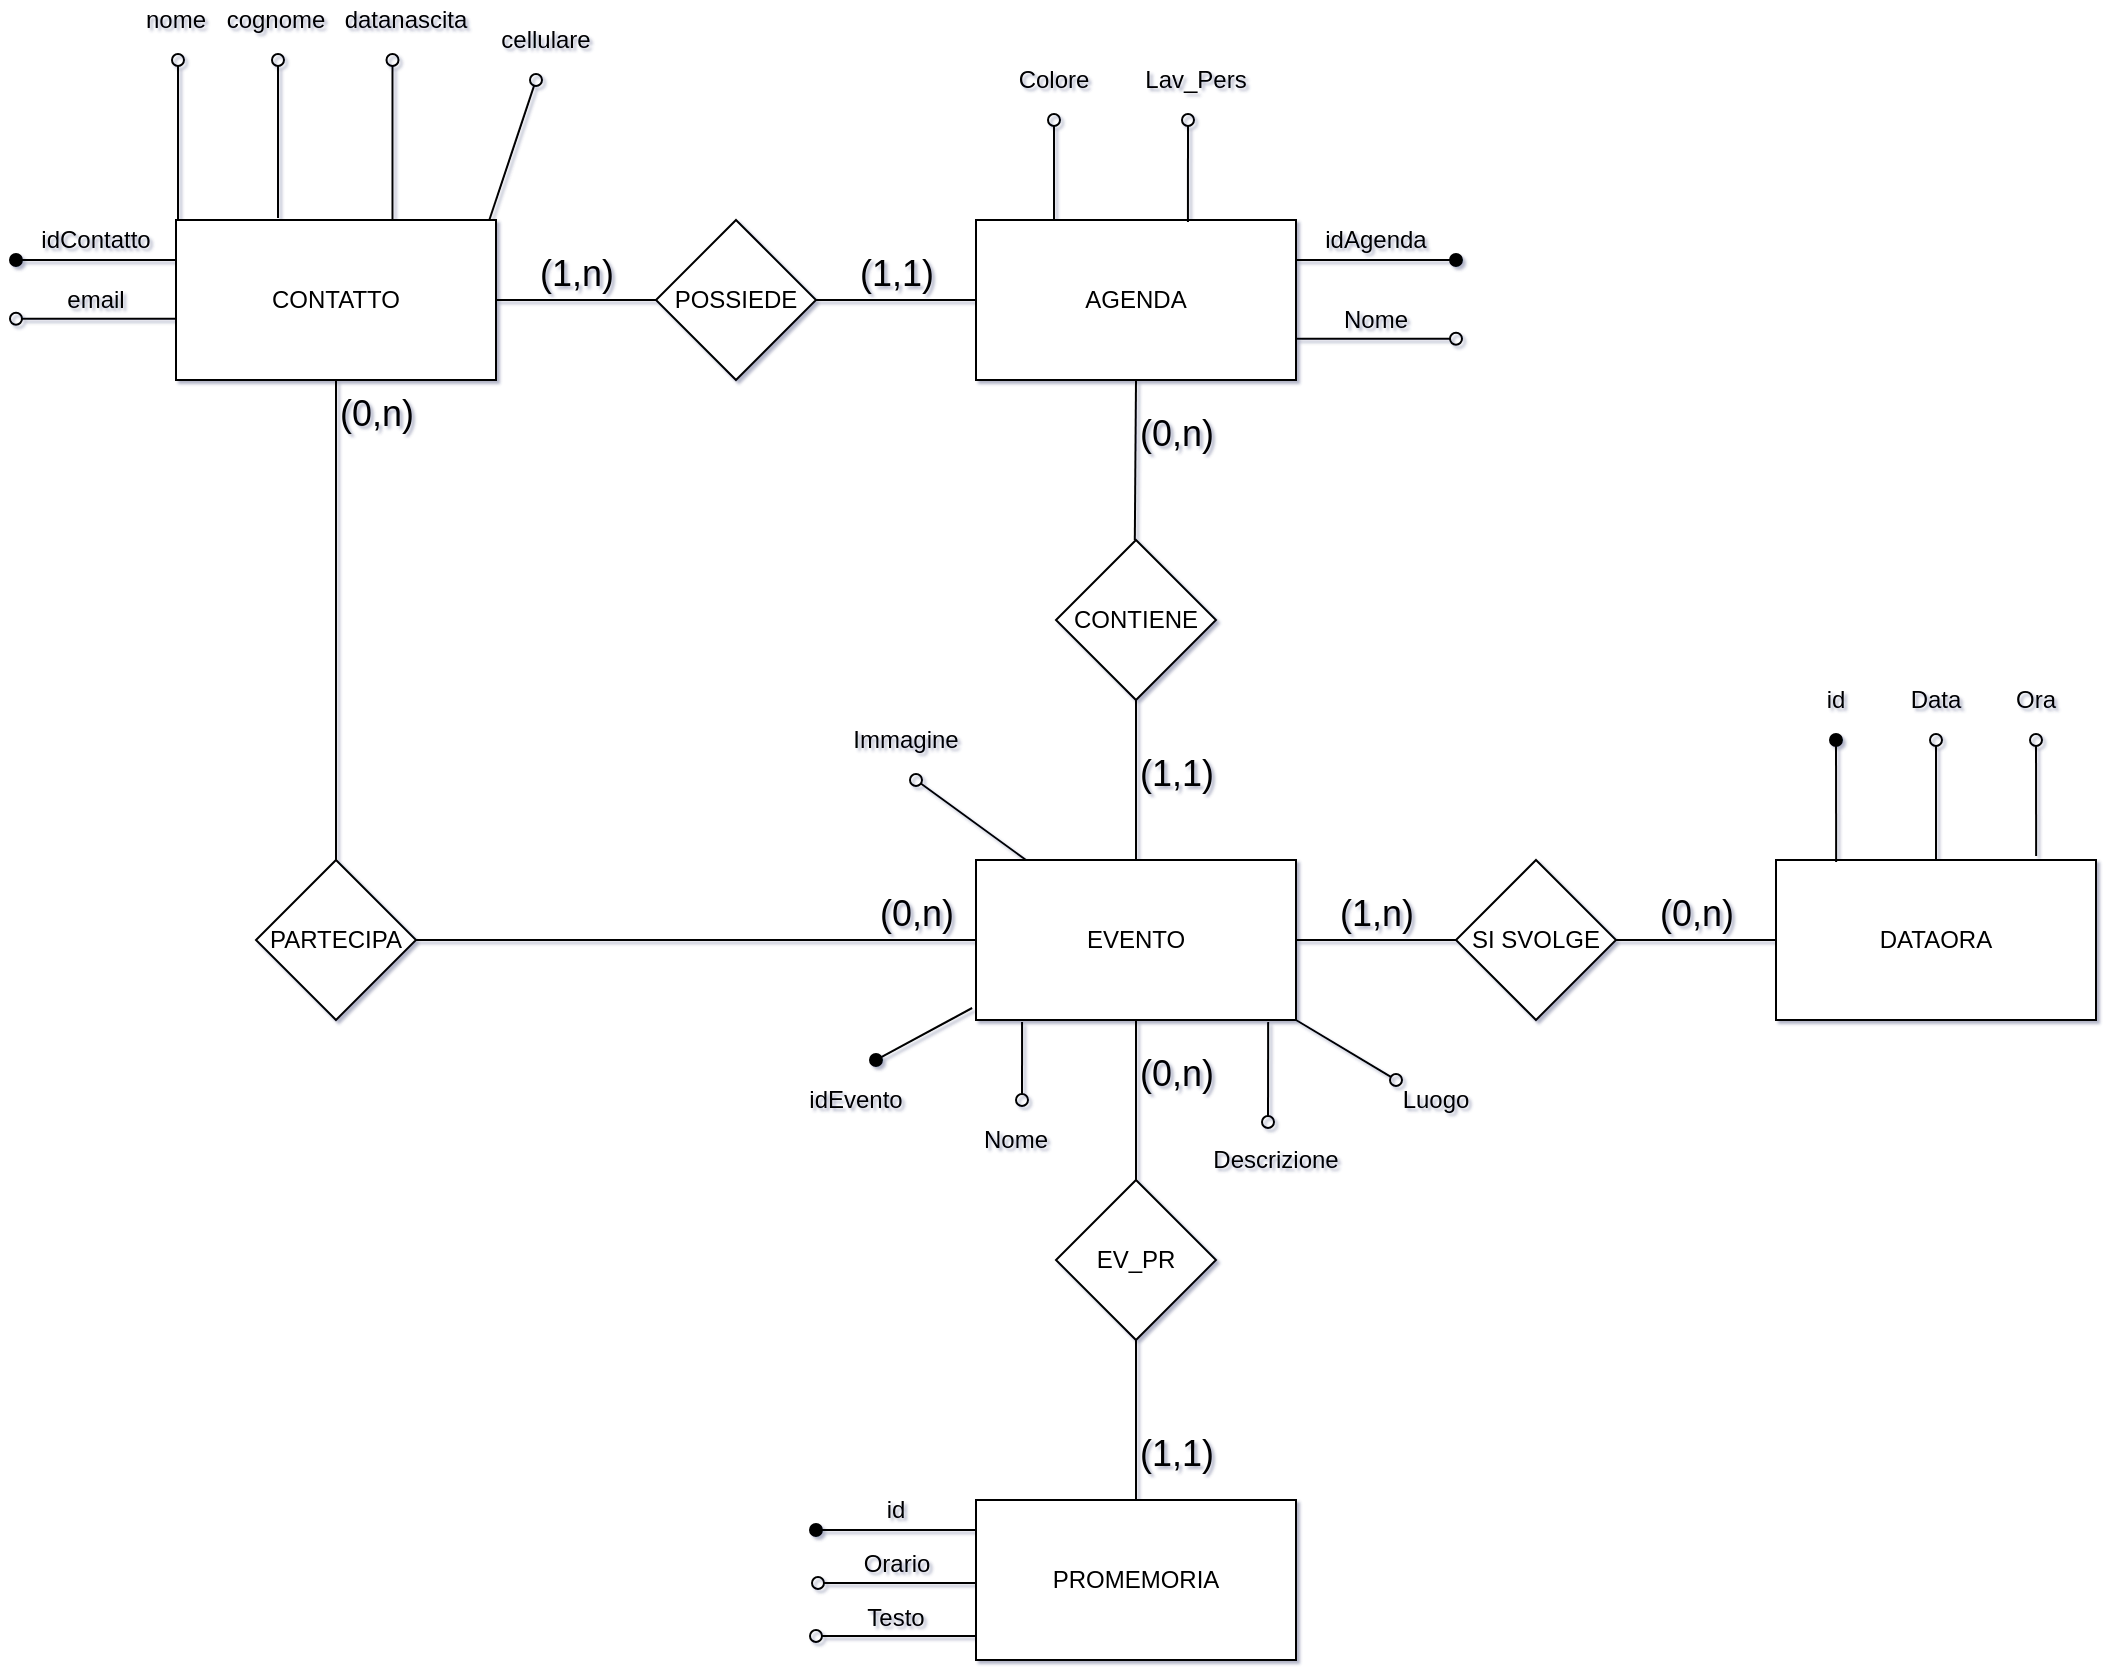 <mxfile version="12.7.0" type="github">
  <diagram id="C5RBs43oDa-KdzZeNtuy" name="Page-1">
    <mxGraphModel dx="1822" dy="1162" grid="1" gridSize="10" guides="1" tooltips="1" connect="1" arrows="1" fold="1" page="0" pageScale="1" pageWidth="827" pageHeight="1169" math="0" shadow="1">
      <root>
        <mxCell id="WIyWlLk6GJQsqaUBKTNV-0"/>
        <mxCell id="WIyWlLk6GJQsqaUBKTNV-1" parent="WIyWlLk6GJQsqaUBKTNV-0"/>
        <mxCell id="bKGnMYYPC8mK-o7KpvIN-3" value="EVENTO" style="rounded=0;whiteSpace=wrap;html=1;" parent="WIyWlLk6GJQsqaUBKTNV-1" vertex="1">
          <mxGeometry x="320" y="320" width="160" height="80" as="geometry"/>
        </mxCell>
        <mxCell id="bKGnMYYPC8mK-o7KpvIN-6" value="CONTIENE" style="rhombus;whiteSpace=wrap;html=1;" parent="WIyWlLk6GJQsqaUBKTNV-1" vertex="1">
          <mxGeometry x="360" y="160" width="80" height="80" as="geometry"/>
        </mxCell>
        <mxCell id="bKGnMYYPC8mK-o7KpvIN-10" value="AGENDA" style="rounded=0;whiteSpace=wrap;html=1;" parent="WIyWlLk6GJQsqaUBKTNV-1" vertex="1">
          <mxGeometry x="320" width="160" height="80" as="geometry"/>
        </mxCell>
        <mxCell id="bKGnMYYPC8mK-o7KpvIN-18" value="CONTATTO" style="rounded=0;whiteSpace=wrap;html=1;" parent="WIyWlLk6GJQsqaUBKTNV-1" vertex="1">
          <mxGeometry x="-80" width="160" height="80" as="geometry"/>
        </mxCell>
        <mxCell id="bKGnMYYPC8mK-o7KpvIN-19" value="POSSIEDE" style="rhombus;whiteSpace=wrap;html=1;" parent="WIyWlLk6GJQsqaUBKTNV-1" vertex="1">
          <mxGeometry x="160" width="80" height="80" as="geometry"/>
        </mxCell>
        <mxCell id="hTO2LjGZtLay9_9ix85o-18" value="" style="endArrow=none;html=1;rounded=0;exitX=1;exitY=0.5;exitDx=0;exitDy=0;entryX=0;entryY=0.5;entryDx=0;entryDy=0;" parent="WIyWlLk6GJQsqaUBKTNV-1" source="bKGnMYYPC8mK-o7KpvIN-18" target="bKGnMYYPC8mK-o7KpvIN-19" edge="1">
          <mxGeometry relative="1" as="geometry">
            <mxPoint x="90" y="40" as="sourcePoint"/>
            <mxPoint x="170" y="40" as="targetPoint"/>
          </mxGeometry>
        </mxCell>
        <mxCell id="hTO2LjGZtLay9_9ix85o-19" value="(1,n)" style="resizable=0;html=1;align=center;verticalAlign=bottom;fontSize=18;" parent="hTO2LjGZtLay9_9ix85o-18" connectable="0" vertex="1">
          <mxGeometry x="-1" relative="1" as="geometry">
            <mxPoint x="40" as="offset"/>
          </mxGeometry>
        </mxCell>
        <mxCell id="hTO2LjGZtLay9_9ix85o-22" value="" style="endArrow=none;html=1;rounded=0;exitX=1;exitY=0.5;exitDx=0;exitDy=0;entryX=0;entryY=0.5;entryDx=0;entryDy=0;" parent="WIyWlLk6GJQsqaUBKTNV-1" edge="1">
          <mxGeometry relative="1" as="geometry">
            <mxPoint x="240" y="40" as="sourcePoint"/>
            <mxPoint x="320" y="40" as="targetPoint"/>
          </mxGeometry>
        </mxCell>
        <mxCell id="hTO2LjGZtLay9_9ix85o-23" value="(1,1)" style="resizable=0;html=1;align=center;verticalAlign=bottom;fontSize=18;" parent="hTO2LjGZtLay9_9ix85o-22" connectable="0" vertex="1">
          <mxGeometry x="-1" relative="1" as="geometry">
            <mxPoint x="40" as="offset"/>
          </mxGeometry>
        </mxCell>
        <mxCell id="hTO2LjGZtLay9_9ix85o-24" value="" style="endArrow=none;html=1;rounded=0;exitX=0.5;exitY=1;exitDx=0;exitDy=0;" parent="WIyWlLk6GJQsqaUBKTNV-1" source="bKGnMYYPC8mK-o7KpvIN-10" edge="1">
          <mxGeometry relative="1" as="geometry">
            <mxPoint x="399.41" y="90" as="sourcePoint"/>
            <mxPoint x="399.41" y="160" as="targetPoint"/>
          </mxGeometry>
        </mxCell>
        <mxCell id="hTO2LjGZtLay9_9ix85o-25" value="(0,n)" style="resizable=0;html=1;align=center;verticalAlign=bottom;fontSize=18;" parent="hTO2LjGZtLay9_9ix85o-24" connectable="0" vertex="1">
          <mxGeometry x="-1" relative="1" as="geometry">
            <mxPoint x="20" y="40" as="offset"/>
          </mxGeometry>
        </mxCell>
        <mxCell id="hTO2LjGZtLay9_9ix85o-27" value="" style="endArrow=none;html=1;rounded=0;exitX=0.5;exitY=1;exitDx=0;exitDy=0;entryX=0.5;entryY=0;entryDx=0;entryDy=0;" parent="WIyWlLk6GJQsqaUBKTNV-1" source="bKGnMYYPC8mK-o7KpvIN-6" target="bKGnMYYPC8mK-o7KpvIN-3" edge="1">
          <mxGeometry relative="1" as="geometry">
            <mxPoint x="390" y="250" as="sourcePoint"/>
            <mxPoint x="390" y="320" as="targetPoint"/>
          </mxGeometry>
        </mxCell>
        <mxCell id="hTO2LjGZtLay9_9ix85o-28" value="(1,1)" style="resizable=0;html=1;align=center;verticalAlign=bottom;fontSize=18;" parent="hTO2LjGZtLay9_9ix85o-27" connectable="0" vertex="1">
          <mxGeometry x="-1" relative="1" as="geometry">
            <mxPoint x="20" y="50" as="offset"/>
          </mxGeometry>
        </mxCell>
        <mxCell id="hTO2LjGZtLay9_9ix85o-46" value="" style="endArrow=none;html=1;rounded=0;entryX=0;entryY=0.5;entryDx=0;entryDy=0;exitX=1;exitY=0.5;exitDx=0;exitDy=0;" parent="WIyWlLk6GJQsqaUBKTNV-1" source="hTO2LjGZtLay9_9ix85o-48" target="bKGnMYYPC8mK-o7KpvIN-3" edge="1">
          <mxGeometry relative="1" as="geometry">
            <mxPoint y="520" as="sourcePoint"/>
            <mxPoint x="120" y="520" as="targetPoint"/>
            <Array as="points">
              <mxPoint x="40" y="360"/>
              <mxPoint x="220" y="360"/>
            </Array>
          </mxGeometry>
        </mxCell>
        <mxCell id="hTO2LjGZtLay9_9ix85o-47" value="(0,n)" style="resizable=0;html=1;align=center;verticalAlign=bottom;fontSize=18;" parent="hTO2LjGZtLay9_9ix85o-46" connectable="0" vertex="1">
          <mxGeometry x="-1" relative="1" as="geometry">
            <mxPoint x="250" as="offset"/>
          </mxGeometry>
        </mxCell>
        <mxCell id="hTO2LjGZtLay9_9ix85o-48" value="PARTECIPA" style="rhombus;whiteSpace=wrap;html=1;" parent="WIyWlLk6GJQsqaUBKTNV-1" vertex="1">
          <mxGeometry x="-40" y="320" width="80" height="80" as="geometry"/>
        </mxCell>
        <mxCell id="hTO2LjGZtLay9_9ix85o-49" value="" style="endArrow=none;html=1;rounded=0;entryX=0.5;entryY=0;entryDx=0;entryDy=0;exitX=0.5;exitY=1;exitDx=0;exitDy=0;" parent="WIyWlLk6GJQsqaUBKTNV-1" source="bKGnMYYPC8mK-o7KpvIN-18" target="hTO2LjGZtLay9_9ix85o-48" edge="1">
          <mxGeometry relative="1" as="geometry">
            <mxPoint y="80" as="sourcePoint"/>
            <mxPoint x="160" y="520" as="targetPoint"/>
            <Array as="points"/>
          </mxGeometry>
        </mxCell>
        <mxCell id="hTO2LjGZtLay9_9ix85o-50" value="(0,n)" style="resizable=0;html=1;align=center;verticalAlign=bottom;fontSize=18;" parent="hTO2LjGZtLay9_9ix85o-49" connectable="0" vertex="1">
          <mxGeometry x="-1" relative="1" as="geometry">
            <mxPoint x="20" y="30" as="offset"/>
          </mxGeometry>
        </mxCell>
        <mxCell id="BjXoG_1ZdF7wET5__v8e-4" value="" style="group" parent="WIyWlLk6GJQsqaUBKTNV-1" vertex="1" connectable="0">
          <mxGeometry x="-160" y="30" width="80" height="20" as="geometry"/>
        </mxCell>
        <mxCell id="BjXoG_1ZdF7wET5__v8e-0" value="" style="endArrow=none;html=1;startArrow=oval;startFill=0;" parent="BjXoG_1ZdF7wET5__v8e-4" edge="1">
          <mxGeometry width="50" height="50" relative="1" as="geometry">
            <mxPoint y="19.41" as="sourcePoint"/>
            <mxPoint x="80" y="19.41" as="targetPoint"/>
          </mxGeometry>
        </mxCell>
        <mxCell id="BjXoG_1ZdF7wET5__v8e-1" value="email" style="text;html=1;strokeColor=none;fillColor=none;align=center;verticalAlign=middle;whiteSpace=wrap;rounded=0;" parent="BjXoG_1ZdF7wET5__v8e-4" vertex="1">
          <mxGeometry x="20" width="40" height="20" as="geometry"/>
        </mxCell>
        <mxCell id="BjXoG_1ZdF7wET5__v8e-5" value="" style="group" parent="WIyWlLk6GJQsqaUBKTNV-1" vertex="1" connectable="0">
          <mxGeometry x="-160" width="80" height="20" as="geometry"/>
        </mxCell>
        <mxCell id="hTO2LjGZtLay9_9ix85o-51" value="idContatto" style="text;html=1;strokeColor=none;fillColor=none;align=center;verticalAlign=middle;whiteSpace=wrap;rounded=0;portConstraint=south;snapToPoint=1;" parent="BjXoG_1ZdF7wET5__v8e-5" vertex="1">
          <mxGeometry x="20" width="40" height="20" as="geometry"/>
        </mxCell>
        <mxCell id="hTO2LjGZtLay9_9ix85o-52" value="" style="endArrow=none;html=1;startArrow=oval;startFill=1;targetPortConstraint=east;" parent="BjXoG_1ZdF7wET5__v8e-5" edge="1">
          <mxGeometry width="50" height="50" relative="1" as="geometry">
            <mxPoint y="20.0" as="sourcePoint"/>
            <mxPoint x="80" y="20.0" as="targetPoint"/>
          </mxGeometry>
        </mxCell>
        <mxCell id="BjXoG_1ZdF7wET5__v8e-11" value="" style="group;rotation=90;" parent="WIyWlLk6GJQsqaUBKTNV-1" vertex="1" connectable="0">
          <mxGeometry x="-60" y="-40" width="80" height="20" as="geometry"/>
        </mxCell>
        <mxCell id="BjXoG_1ZdF7wET5__v8e-12" value="" style="endArrow=none;html=1;startArrow=oval;startFill=0;" parent="BjXoG_1ZdF7wET5__v8e-11" edge="1">
          <mxGeometry width="50" height="50" relative="1" as="geometry">
            <mxPoint x="31" y="-40" as="sourcePoint"/>
            <mxPoint x="31" y="39" as="targetPoint"/>
          </mxGeometry>
        </mxCell>
        <mxCell id="BjXoG_1ZdF7wET5__v8e-13" value="cognome" style="text;html=1;strokeColor=none;fillColor=none;align=center;verticalAlign=middle;whiteSpace=wrap;rounded=0;rotation=0;direction=east;flipH=0;" parent="WIyWlLk6GJQsqaUBKTNV-1" vertex="1">
          <mxGeometry x="-50" y="-110" width="40" height="20" as="geometry"/>
        </mxCell>
        <mxCell id="BjXoG_1ZdF7wET5__v8e-17" value="" style="group" parent="WIyWlLk6GJQsqaUBKTNV-1" vertex="1" connectable="0">
          <mxGeometry x="-100" y="-110" width="40" height="110" as="geometry"/>
        </mxCell>
        <mxCell id="BjXoG_1ZdF7wET5__v8e-7" value="" style="group;rotation=90;" parent="BjXoG_1ZdF7wET5__v8e-17" vertex="1" connectable="0">
          <mxGeometry x="-10" y="60" width="80" height="20" as="geometry"/>
        </mxCell>
        <mxCell id="BjXoG_1ZdF7wET5__v8e-8" value="" style="endArrow=none;html=1;startArrow=oval;startFill=0;" parent="BjXoG_1ZdF7wET5__v8e-7" edge="1">
          <mxGeometry width="50" height="50" relative="1" as="geometry">
            <mxPoint x="31" y="-30" as="sourcePoint"/>
            <mxPoint x="31" y="50" as="targetPoint"/>
          </mxGeometry>
        </mxCell>
        <mxCell id="BjXoG_1ZdF7wET5__v8e-9" value="nome" style="text;html=1;strokeColor=none;fillColor=none;align=center;verticalAlign=middle;whiteSpace=wrap;rounded=0;rotation=0;direction=east;flipH=0;" parent="BjXoG_1ZdF7wET5__v8e-17" vertex="1">
          <mxGeometry width="40" height="20" as="geometry"/>
        </mxCell>
        <mxCell id="BjXoG_1ZdF7wET5__v8e-19" value="" style="group;rotation=90;" parent="WIyWlLk6GJQsqaUBKTNV-1" vertex="1" connectable="0">
          <mxGeometry x="5" y="-50" width="60" height="20" as="geometry"/>
        </mxCell>
        <mxCell id="BjXoG_1ZdF7wET5__v8e-20" value="" style="endArrow=none;html=1;startArrow=oval;startFill=0;" parent="BjXoG_1ZdF7wET5__v8e-19" edge="1">
          <mxGeometry width="50" height="50" relative="1" as="geometry">
            <mxPoint x="23.25" y="-30" as="sourcePoint"/>
            <mxPoint x="23.25" y="50" as="targetPoint"/>
          </mxGeometry>
        </mxCell>
        <mxCell id="BjXoG_1ZdF7wET5__v8e-21" value="datanascita" style="text;html=1;strokeColor=none;fillColor=none;align=center;verticalAlign=middle;whiteSpace=wrap;rounded=0;rotation=0;direction=east;flipH=0;" parent="WIyWlLk6GJQsqaUBKTNV-1" vertex="1">
          <mxGeometry x="20" y="-110" width="30" height="20" as="geometry"/>
        </mxCell>
        <mxCell id="BjXoG_1ZdF7wET5__v8e-22" value="" style="group" parent="WIyWlLk6GJQsqaUBKTNV-1" vertex="1" connectable="0">
          <mxGeometry x="50" y="-110" width="56.25" height="110" as="geometry"/>
        </mxCell>
        <mxCell id="BjXoG_1ZdF7wET5__v8e-23" value="" style="group;rotation=90;" parent="BjXoG_1ZdF7wET5__v8e-22" vertex="1" connectable="0">
          <mxGeometry x="-11.25" y="63.75" width="67.5" height="20" as="geometry"/>
        </mxCell>
        <mxCell id="BjXoG_1ZdF7wET5__v8e-24" value="" style="endArrow=none;html=1;startArrow=oval;startFill=0;" parent="BjXoG_1ZdF7wET5__v8e-23" edge="1">
          <mxGeometry width="50" height="50" relative="1" as="geometry">
            <mxPoint x="61.25" y="-23.75" as="sourcePoint"/>
            <mxPoint x="38.005" y="46" as="targetPoint"/>
          </mxGeometry>
        </mxCell>
        <mxCell id="BjXoG_1ZdF7wET5__v8e-25" value="cellulare" style="text;html=1;strokeColor=none;fillColor=none;align=center;verticalAlign=middle;whiteSpace=wrap;rounded=0;rotation=0;direction=east;flipH=0;" parent="BjXoG_1ZdF7wET5__v8e-22" vertex="1">
          <mxGeometry x="40" y="10" width="30" height="20" as="geometry"/>
        </mxCell>
        <mxCell id="BjXoG_1ZdF7wET5__v8e-28" value="" style="group;flipH=0;flipV=0;rotation=0;" parent="WIyWlLk6GJQsqaUBKTNV-1" vertex="1" connectable="0">
          <mxGeometry x="480" width="80" height="20" as="geometry"/>
        </mxCell>
        <mxCell id="BjXoG_1ZdF7wET5__v8e-30" value="" style="endArrow=none;html=1;startArrow=oval;startFill=1;targetPortConstraint=east;" parent="BjXoG_1ZdF7wET5__v8e-28" edge="1">
          <mxGeometry width="50" height="50" relative="1" as="geometry">
            <mxPoint x="80" y="20" as="sourcePoint"/>
            <mxPoint y="20" as="targetPoint"/>
          </mxGeometry>
        </mxCell>
        <mxCell id="BjXoG_1ZdF7wET5__v8e-29" value="idAgenda" style="text;html=1;strokeColor=none;fillColor=none;align=center;verticalAlign=middle;whiteSpace=wrap;rounded=0;portConstraint=south;snapToPoint=1;" parent="BjXoG_1ZdF7wET5__v8e-28" vertex="1">
          <mxGeometry x="20" width="40" height="20" as="geometry"/>
        </mxCell>
        <mxCell id="BjXoG_1ZdF7wET5__v8e-35" value="" style="endArrow=none;html=1;rounded=0;exitX=1;exitY=0.5;exitDx=0;exitDy=0;entryX=0;entryY=0.5;entryDx=0;entryDy=0;" parent="WIyWlLk6GJQsqaUBKTNV-1" source="bKGnMYYPC8mK-o7KpvIN-3" edge="1">
          <mxGeometry relative="1" as="geometry">
            <mxPoint x="480" y="360" as="sourcePoint"/>
            <mxPoint x="560" y="360" as="targetPoint"/>
          </mxGeometry>
        </mxCell>
        <mxCell id="BjXoG_1ZdF7wET5__v8e-36" value="(1,n)" style="resizable=0;html=1;align=center;verticalAlign=bottom;fontSize=18;" parent="BjXoG_1ZdF7wET5__v8e-35" connectable="0" vertex="1">
          <mxGeometry x="-1" relative="1" as="geometry">
            <mxPoint x="40" as="offset"/>
          </mxGeometry>
        </mxCell>
        <mxCell id="BjXoG_1ZdF7wET5__v8e-37" value="SI SVOLGE" style="rhombus;whiteSpace=wrap;html=1;" parent="WIyWlLk6GJQsqaUBKTNV-1" vertex="1">
          <mxGeometry x="560" y="320" width="80" height="80" as="geometry"/>
        </mxCell>
        <mxCell id="BjXoG_1ZdF7wET5__v8e-38" value="" style="endArrow=none;html=1;rounded=0;exitX=1;exitY=0.5;exitDx=0;exitDy=0;entryX=0;entryY=0.5;entryDx=0;entryDy=0;" parent="WIyWlLk6GJQsqaUBKTNV-1" edge="1">
          <mxGeometry relative="1" as="geometry">
            <mxPoint x="640" y="360" as="sourcePoint"/>
            <mxPoint x="720" y="360" as="targetPoint"/>
          </mxGeometry>
        </mxCell>
        <mxCell id="BjXoG_1ZdF7wET5__v8e-39" value="(0,n)" style="resizable=0;html=1;align=center;verticalAlign=bottom;fontSize=18;" parent="BjXoG_1ZdF7wET5__v8e-38" connectable="0" vertex="1">
          <mxGeometry x="-1" relative="1" as="geometry">
            <mxPoint x="40" as="offset"/>
          </mxGeometry>
        </mxCell>
        <mxCell id="BjXoG_1ZdF7wET5__v8e-40" value="DATAORA" style="rounded=0;whiteSpace=wrap;html=1;" parent="WIyWlLk6GJQsqaUBKTNV-1" vertex="1">
          <mxGeometry x="720" y="320" width="160" height="80" as="geometry"/>
        </mxCell>
        <mxCell id="3Dh-hgkTYdvjMq-L7zbF-0" value="" style="group" parent="WIyWlLk6GJQsqaUBKTNV-1" vertex="1" connectable="0">
          <mxGeometry x="480" y="40" width="80" height="20" as="geometry"/>
        </mxCell>
        <mxCell id="3Dh-hgkTYdvjMq-L7zbF-1" value="" style="endArrow=none;html=1;startArrow=oval;startFill=0;" parent="3Dh-hgkTYdvjMq-L7zbF-0" edge="1">
          <mxGeometry width="50" height="50" relative="1" as="geometry">
            <mxPoint x="80" y="19.41" as="sourcePoint"/>
            <mxPoint y="19.41" as="targetPoint"/>
          </mxGeometry>
        </mxCell>
        <mxCell id="3Dh-hgkTYdvjMq-L7zbF-2" value="Nome" style="text;html=1;strokeColor=none;fillColor=none;align=center;verticalAlign=middle;whiteSpace=wrap;rounded=0;" parent="3Dh-hgkTYdvjMq-L7zbF-0" vertex="1">
          <mxGeometry x="20" width="40" height="20" as="geometry"/>
        </mxCell>
        <mxCell id="ElW9KTY63s1pKIdc6mZF-3" value="" style="group" parent="WIyWlLk6GJQsqaUBKTNV-1" vertex="1" connectable="0">
          <mxGeometry x="280" y="450" width="80" height="20" as="geometry"/>
        </mxCell>
        <mxCell id="ElW9KTY63s1pKIdc6mZF-5" value="Nome" style="text;html=1;strokeColor=none;fillColor=none;align=center;verticalAlign=middle;whiteSpace=wrap;rounded=0;" parent="ElW9KTY63s1pKIdc6mZF-3" vertex="1">
          <mxGeometry x="40" width="40" height="20" as="geometry"/>
        </mxCell>
        <mxCell id="ElW9KTY63s1pKIdc6mZF-4" value="" style="endArrow=none;html=1;startArrow=oval;startFill=0;entryX=0.144;entryY=1.013;entryDx=0;entryDy=0;entryPerimeter=0;" parent="WIyWlLk6GJQsqaUBKTNV-1" target="bKGnMYYPC8mK-o7KpvIN-3" edge="1">
          <mxGeometry width="50" height="50" relative="1" as="geometry">
            <mxPoint x="343" y="440" as="sourcePoint"/>
            <mxPoint x="329.5" y="390.0" as="targetPoint"/>
            <Array as="points"/>
          </mxGeometry>
        </mxCell>
        <mxCell id="ElW9KTY63s1pKIdc6mZF-1" value="idEvento" style="text;html=1;strokeColor=none;fillColor=none;align=center;verticalAlign=middle;whiteSpace=wrap;rounded=0;portConstraint=south;snapToPoint=1;" parent="WIyWlLk6GJQsqaUBKTNV-1" vertex="1">
          <mxGeometry x="240" y="430" width="40" height="20" as="geometry"/>
        </mxCell>
        <mxCell id="ElW9KTY63s1pKIdc6mZF-9" value="" style="endArrow=none;html=1;startArrow=oval;startFill=1;targetPortConstraint=east;entryX=-0.012;entryY=0.925;entryDx=0;entryDy=0;entryPerimeter=0;" parent="WIyWlLk6GJQsqaUBKTNV-1" target="bKGnMYYPC8mK-o7KpvIN-3" edge="1">
          <mxGeometry width="50" height="50" relative="1" as="geometry">
            <mxPoint x="270" y="420" as="sourcePoint"/>
            <mxPoint x="310" y="250" as="targetPoint"/>
            <Array as="points"/>
          </mxGeometry>
        </mxCell>
        <mxCell id="ElW9KTY63s1pKIdc6mZF-10" value="Descrizione" style="text;html=1;strokeColor=none;fillColor=none;align=center;verticalAlign=middle;whiteSpace=wrap;rounded=0;" parent="WIyWlLk6GJQsqaUBKTNV-1" vertex="1">
          <mxGeometry x="450" y="460" width="40" height="20" as="geometry"/>
        </mxCell>
        <mxCell id="ElW9KTY63s1pKIdc6mZF-11" value="" style="endArrow=none;html=1;startArrow=oval;startFill=0;entryX=0.913;entryY=1.013;entryDx=0;entryDy=0;entryPerimeter=0;" parent="WIyWlLk6GJQsqaUBKTNV-1" target="bKGnMYYPC8mK-o7KpvIN-3" edge="1">
          <mxGeometry width="50" height="50" relative="1" as="geometry">
            <mxPoint x="466" y="451" as="sourcePoint"/>
            <mxPoint x="474" y="405" as="targetPoint"/>
          </mxGeometry>
        </mxCell>
        <mxCell id="ElW9KTY63s1pKIdc6mZF-12" value="Luogo" style="text;html=1;strokeColor=none;fillColor=none;align=center;verticalAlign=middle;whiteSpace=wrap;rounded=0;" parent="WIyWlLk6GJQsqaUBKTNV-1" vertex="1">
          <mxGeometry x="530" y="430" width="40" height="20" as="geometry"/>
        </mxCell>
        <mxCell id="ElW9KTY63s1pKIdc6mZF-13" value="" style="endArrow=none;html=1;startArrow=oval;startFill=0;entryX=1;entryY=1;entryDx=0;entryDy=0;" parent="WIyWlLk6GJQsqaUBKTNV-1" target="bKGnMYYPC8mK-o7KpvIN-3" edge="1">
          <mxGeometry width="50" height="50" relative="1" as="geometry">
            <mxPoint x="530" y="430" as="sourcePoint"/>
            <mxPoint x="480" y="400" as="targetPoint"/>
          </mxGeometry>
        </mxCell>
        <mxCell id="ElW9KTY63s1pKIdc6mZF-16" value="EV_PR" style="rhombus;whiteSpace=wrap;html=1;" parent="WIyWlLk6GJQsqaUBKTNV-1" vertex="1">
          <mxGeometry x="360" y="480" width="80" height="80" as="geometry"/>
        </mxCell>
        <mxCell id="ElW9KTY63s1pKIdc6mZF-17" value="" style="endArrow=none;html=1;entryX=0.5;entryY=0;entryDx=0;entryDy=0;exitX=0.5;exitY=1;exitDx=0;exitDy=0;" parent="WIyWlLk6GJQsqaUBKTNV-1" source="bKGnMYYPC8mK-o7KpvIN-3" target="ElW9KTY63s1pKIdc6mZF-16" edge="1">
          <mxGeometry width="50" height="50" relative="1" as="geometry">
            <mxPoint x="290" y="590" as="sourcePoint"/>
            <mxPoint x="340" y="540" as="targetPoint"/>
          </mxGeometry>
        </mxCell>
        <mxCell id="ElW9KTY63s1pKIdc6mZF-18" value="PROMEMORIA" style="rounded=0;whiteSpace=wrap;html=1;" parent="WIyWlLk6GJQsqaUBKTNV-1" vertex="1">
          <mxGeometry x="320" y="640" width="160" height="80" as="geometry"/>
        </mxCell>
        <mxCell id="ElW9KTY63s1pKIdc6mZF-19" value="" style="endArrow=none;html=1;exitX=0.5;exitY=1;exitDx=0;exitDy=0;entryX=0.5;entryY=0;entryDx=0;entryDy=0;" parent="WIyWlLk6GJQsqaUBKTNV-1" source="ElW9KTY63s1pKIdc6mZF-16" target="ElW9KTY63s1pKIdc6mZF-18" edge="1">
          <mxGeometry width="50" height="50" relative="1" as="geometry">
            <mxPoint x="399.5" y="600" as="sourcePoint"/>
            <mxPoint x="400" y="640" as="targetPoint"/>
          </mxGeometry>
        </mxCell>
        <mxCell id="ElW9KTY63s1pKIdc6mZF-21" value="(1,1)" style="resizable=0;html=1;align=center;verticalAlign=bottom;fontSize=18;" parent="WIyWlLk6GJQsqaUBKTNV-1" connectable="0" vertex="1">
          <mxGeometry x="400" y="580" as="geometry">
            <mxPoint x="20" y="50" as="offset"/>
          </mxGeometry>
        </mxCell>
        <mxCell id="ElW9KTY63s1pKIdc6mZF-22" value="(0,n)" style="resizable=0;html=1;align=center;verticalAlign=bottom;fontSize=18;" parent="WIyWlLk6GJQsqaUBKTNV-1" connectable="0" vertex="1">
          <mxGeometry x="400" y="400" as="geometry">
            <mxPoint x="20" y="40" as="offset"/>
          </mxGeometry>
        </mxCell>
        <mxCell id="ElW9KTY63s1pKIdc6mZF-33" value="" style="group" parent="WIyWlLk6GJQsqaUBKTNV-1" vertex="1" connectable="0">
          <mxGeometry x="740" y="240" width="80" height="20" as="geometry"/>
        </mxCell>
        <mxCell id="ElW9KTY63s1pKIdc6mZF-35" value="" style="endArrow=none;html=1;startArrow=oval;startFill=0;targetPortConstraint=east;" parent="WIyWlLk6GJQsqaUBKTNV-1" target="BjXoG_1ZdF7wET5__v8e-40" edge="1">
          <mxGeometry width="50" height="50" relative="1" as="geometry">
            <mxPoint x="800" y="260" as="sourcePoint"/>
            <mxPoint x="820" y="260" as="targetPoint"/>
          </mxGeometry>
        </mxCell>
        <mxCell id="ElW9KTY63s1pKIdc6mZF-34" value="Data" style="text;html=1;strokeColor=none;fillColor=none;align=center;verticalAlign=middle;whiteSpace=wrap;rounded=0;portConstraint=south;snapToPoint=1;" parent="WIyWlLk6GJQsqaUBKTNV-1" vertex="1">
          <mxGeometry x="780" y="230" width="40" height="20" as="geometry"/>
        </mxCell>
        <mxCell id="ElW9KTY63s1pKIdc6mZF-40" value="" style="group" parent="WIyWlLk6GJQsqaUBKTNV-1" vertex="1" connectable="0">
          <mxGeometry x="240" y="635" width="80" height="20" as="geometry"/>
        </mxCell>
        <mxCell id="ElW9KTY63s1pKIdc6mZF-41" value="id" style="text;html=1;strokeColor=none;fillColor=none;align=center;verticalAlign=middle;whiteSpace=wrap;rounded=0;portConstraint=south;snapToPoint=1;" parent="ElW9KTY63s1pKIdc6mZF-40" vertex="1">
          <mxGeometry x="20" width="40" height="20" as="geometry"/>
        </mxCell>
        <mxCell id="ElW9KTY63s1pKIdc6mZF-42" value="" style="endArrow=none;html=1;startArrow=oval;startFill=1;targetPortConstraint=east;" parent="ElW9KTY63s1pKIdc6mZF-40" edge="1">
          <mxGeometry width="50" height="50" relative="1" as="geometry">
            <mxPoint y="20.0" as="sourcePoint"/>
            <mxPoint x="80" y="20.0" as="targetPoint"/>
          </mxGeometry>
        </mxCell>
        <mxCell id="vHrMpWCpgnGSl-Q8ip53-2" value="Orario" style="text;html=1;align=center;verticalAlign=middle;resizable=0;points=[];autosize=1;" vertex="1" parent="WIyWlLk6GJQsqaUBKTNV-1">
          <mxGeometry x="255" y="662" width="50" height="20" as="geometry"/>
        </mxCell>
        <mxCell id="vHrMpWCpgnGSl-Q8ip53-5" value="" style="endArrow=none;html=1;startArrow=oval;startFill=0;entryX=1;entryY=0.75;entryDx=0;entryDy=0;" edge="1" parent="WIyWlLk6GJQsqaUBKTNV-1">
          <mxGeometry width="50" height="50" relative="1" as="geometry">
            <mxPoint x="240" y="708" as="sourcePoint"/>
            <mxPoint x="320" y="708" as="targetPoint"/>
          </mxGeometry>
        </mxCell>
        <mxCell id="vHrMpWCpgnGSl-Q8ip53-6" value="Testo" style="text;html=1;strokeColor=none;fillColor=none;align=center;verticalAlign=middle;whiteSpace=wrap;rounded=0;" vertex="1" parent="WIyWlLk6GJQsqaUBKTNV-1">
          <mxGeometry x="260" y="689" width="40" height="20" as="geometry"/>
        </mxCell>
        <mxCell id="vHrMpWCpgnGSl-Q8ip53-12" value="" style="group" vertex="1" connectable="0" parent="WIyWlLk6GJQsqaUBKTNV-1">
          <mxGeometry x="280" y="300" width="80" height="20" as="geometry"/>
        </mxCell>
        <mxCell id="vHrMpWCpgnGSl-Q8ip53-13" value="" style="endArrow=none;html=1;startArrow=oval;startFill=0;" edge="1" parent="vHrMpWCpgnGSl-Q8ip53-12" target="bKGnMYYPC8mK-o7KpvIN-3">
          <mxGeometry width="50" height="50" relative="1" as="geometry">
            <mxPoint x="10" y="-20" as="sourcePoint"/>
            <mxPoint x="80" y="19" as="targetPoint"/>
          </mxGeometry>
        </mxCell>
        <mxCell id="vHrMpWCpgnGSl-Q8ip53-14" value="Immagine" style="text;html=1;strokeColor=none;fillColor=none;align=center;verticalAlign=middle;whiteSpace=wrap;rounded=0;" vertex="1" parent="WIyWlLk6GJQsqaUBKTNV-1">
          <mxGeometry x="265" y="250" width="40" height="20" as="geometry"/>
        </mxCell>
        <mxCell id="ElW9KTY63s1pKIdc6mZF-44" value="" style="endArrow=none;html=1;startArrow=oval;startFill=0;entryX=0;entryY=0.75;entryDx=0;entryDy=0;" parent="WIyWlLk6GJQsqaUBKTNV-1" edge="1">
          <mxGeometry width="50" height="50" relative="1" as="geometry">
            <mxPoint x="241" y="681.5" as="sourcePoint"/>
            <mxPoint x="320" y="681.5" as="targetPoint"/>
          </mxGeometry>
        </mxCell>
        <mxCell id="vHrMpWCpgnGSl-Q8ip53-16" value="" style="endArrow=none;html=1;startArrow=oval;startFill=0;entryX=0.5;entryY=0;entryDx=0;entryDy=0;" edge="1" parent="WIyWlLk6GJQsqaUBKTNV-1">
          <mxGeometry width="50" height="50" relative="1" as="geometry">
            <mxPoint x="359" y="-50" as="sourcePoint"/>
            <mxPoint x="359" as="targetPoint"/>
          </mxGeometry>
        </mxCell>
        <mxCell id="vHrMpWCpgnGSl-Q8ip53-17" value="Colore" style="text;html=1;strokeColor=none;fillColor=none;align=center;verticalAlign=middle;whiteSpace=wrap;rounded=0;" vertex="1" parent="WIyWlLk6GJQsqaUBKTNV-1">
          <mxGeometry x="339" y="-80" width="40" height="20" as="geometry"/>
        </mxCell>
        <mxCell id="vHrMpWCpgnGSl-Q8ip53-21" value="" style="endArrow=none;html=1;startArrow=oval;startFill=0;entryX=0.681;entryY=0.013;entryDx=0;entryDy=0;entryPerimeter=0;" edge="1" parent="WIyWlLk6GJQsqaUBKTNV-1">
          <mxGeometry width="50" height="50" relative="1" as="geometry">
            <mxPoint x="426" y="-50" as="sourcePoint"/>
            <mxPoint x="425.96" y="1.04" as="targetPoint"/>
          </mxGeometry>
        </mxCell>
        <mxCell id="vHrMpWCpgnGSl-Q8ip53-22" value="Lav_Pers" style="text;html=1;strokeColor=none;fillColor=none;align=center;verticalAlign=middle;whiteSpace=wrap;rounded=0;" vertex="1" parent="WIyWlLk6GJQsqaUBKTNV-1">
          <mxGeometry x="410" y="-80" width="40" height="20" as="geometry"/>
        </mxCell>
        <mxCell id="vHrMpWCpgnGSl-Q8ip53-24" value="id" style="text;html=1;strokeColor=none;fillColor=none;align=center;verticalAlign=middle;whiteSpace=wrap;rounded=0;portConstraint=south;snapToPoint=1;" vertex="1" parent="WIyWlLk6GJQsqaUBKTNV-1">
          <mxGeometry x="730" y="230" width="40" height="20" as="geometry"/>
        </mxCell>
        <mxCell id="vHrMpWCpgnGSl-Q8ip53-25" value="" style="endArrow=none;html=1;startArrow=oval;startFill=1;targetPortConstraint=east;entryX=0.188;entryY=0.013;entryDx=0;entryDy=0;entryPerimeter=0;" edge="1" parent="WIyWlLk6GJQsqaUBKTNV-1" target="BjXoG_1ZdF7wET5__v8e-40">
          <mxGeometry width="50" height="50" relative="1" as="geometry">
            <mxPoint x="750" y="260" as="sourcePoint"/>
            <mxPoint x="760" y="310" as="targetPoint"/>
          </mxGeometry>
        </mxCell>
        <mxCell id="vHrMpWCpgnGSl-Q8ip53-27" value="" style="endArrow=none;html=1;startArrow=oval;startFill=0;entryX=0.813;entryY=-0.025;entryDx=0;entryDy=0;entryPerimeter=0;" edge="1" parent="WIyWlLk6GJQsqaUBKTNV-1" target="BjXoG_1ZdF7wET5__v8e-40">
          <mxGeometry width="50" height="50" relative="1" as="geometry">
            <mxPoint x="850" y="260" as="sourcePoint"/>
            <mxPoint x="930" y="289.41" as="targetPoint"/>
          </mxGeometry>
        </mxCell>
        <mxCell id="vHrMpWCpgnGSl-Q8ip53-28" value="Ora" style="text;html=1;strokeColor=none;fillColor=none;align=center;verticalAlign=middle;whiteSpace=wrap;rounded=0;" vertex="1" parent="WIyWlLk6GJQsqaUBKTNV-1">
          <mxGeometry x="830" y="230" width="40" height="20" as="geometry"/>
        </mxCell>
      </root>
    </mxGraphModel>
  </diagram>
</mxfile>

